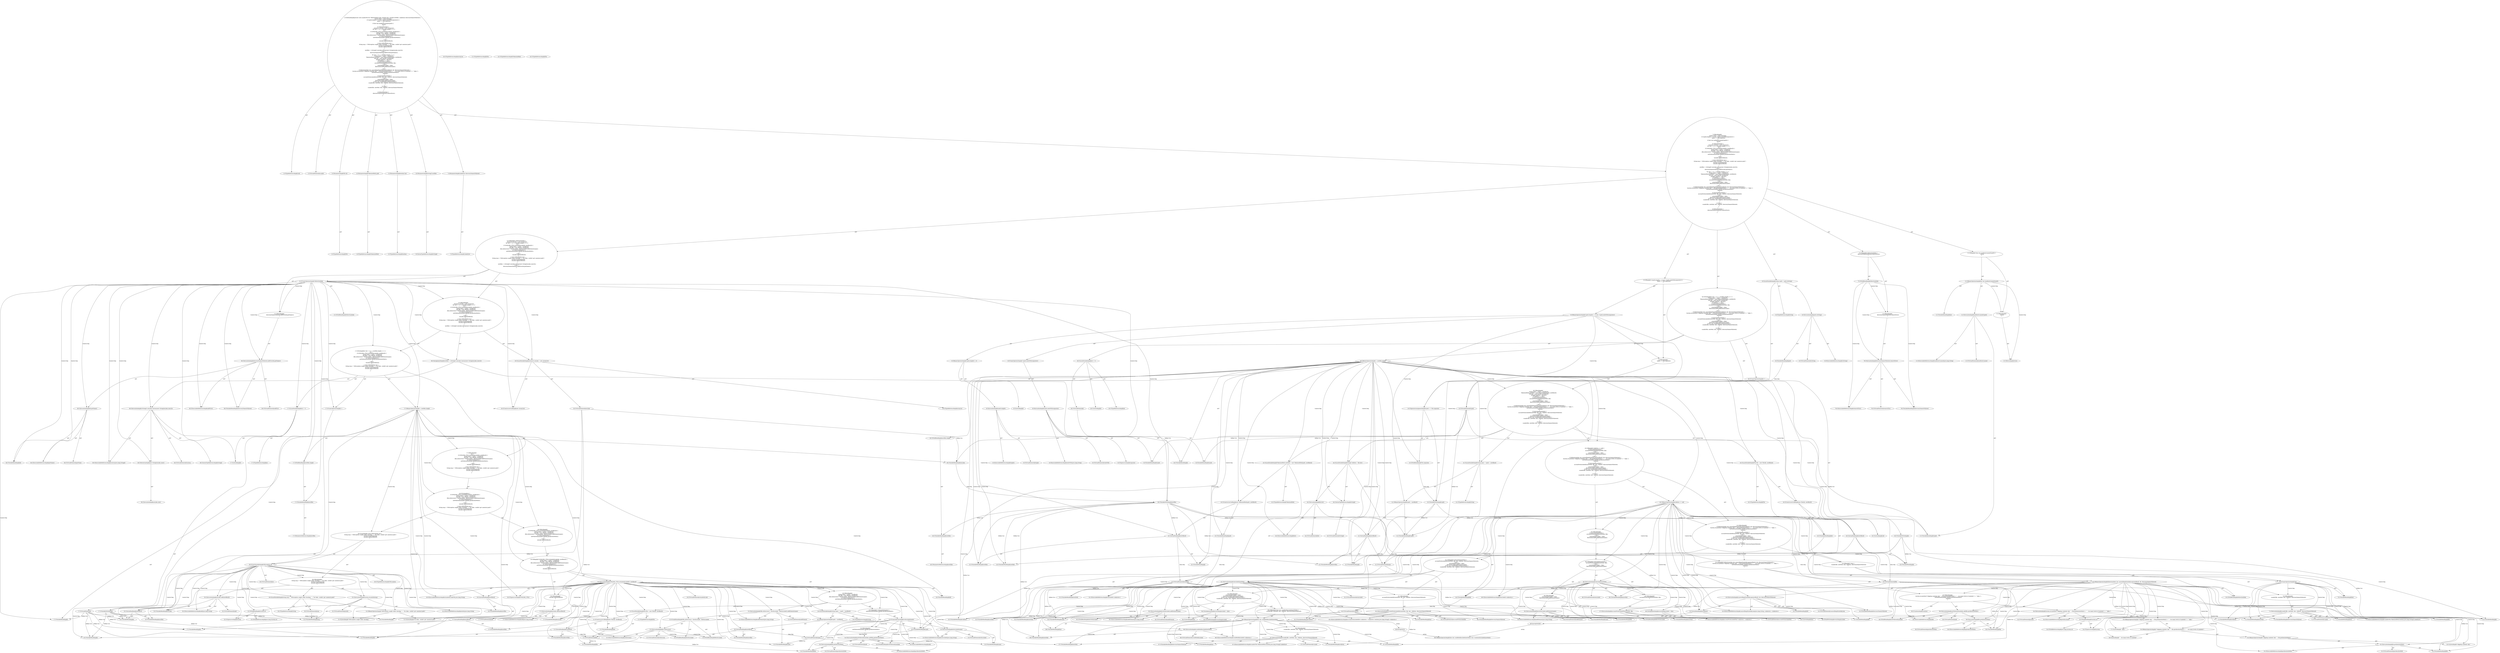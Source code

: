 digraph "scandir#?,File,TokenizedPath,boolean,String[],LinkedList" {
0 [label="2:CtTypeReferenceImpl@void" shape=ellipse]
1 [label="2:CtVirtualElement@scandir" shape=ellipse]
2 [label="3:CtParameterImpl@File dir" shape=ellipse]
3 [label="3:CtTypeReferenceImpl@File" shape=ellipse]
4 [label="4:CtParameterImpl@TokenizedPath path" shape=ellipse]
5 [label="4:CtTypeReferenceImpl@TokenizedPath" shape=ellipse]
6 [label="5:CtParameterImpl@boolean fast" shape=ellipse]
7 [label="5:CtTypeReferenceImpl@boolean" shape=ellipse]
8 [label="6:CtParameterImpl@String[] newfiles" shape=ellipse]
9 [label="6:CtArrayTypeReferenceImpl@String[]" shape=ellipse]
10 [label="7:CtParameterImpl@LinkedList directoryNamesFollowed" shape=ellipse]
11 [label="7:CtTypeReferenceImpl@LinkedList" shape=ellipse]
12 [label="8:CtTypeReferenceImpl@String" shape=ellipse]
13 [label="8:CtExecutableReferenceImpl@toString()" shape=ellipse]
14 [label="8:CtVirtualElement@toString" shape=ellipse]
15 [label="8:CtVariableReadImpl@path" shape=ellipse]
16 [label="8:CtInvocationImpl@path.toString()" shape=ellipse]
17 [label="8:CtVirtualElement@vpath" shape=ellipse]
18 [label="8:CtLocalVariableImpl@String vpath = path.toString()" shape=ellipse]
19 [label="9:CtExecutableReferenceImpl@length()" shape=ellipse]
20 [label="9:CtVirtualElement@length" shape=ellipse]
21 [label="9:CtVariableReadImpl@vpath" shape=ellipse]
22 [label="9:CtInvocationImpl@vpath.length()" shape=ellipse]
23 [label="9:CtLiteralImpl@0" shape=ellipse]
24 [label="9:CtBinaryOperatorImpl@(vpath.length() > 0)" shape=ellipse]
25 [label="9:CtExecutableReferenceImpl@endsWith(java.lang.String)" shape=ellipse]
26 [label="9:CtVirtualElement@endsWith" shape=ellipse]
27 [label="9:CtVariableReadImpl@vpath" shape=ellipse]
28 [label="9:CtTypeAccessImpl@separator" shape=ellipse]
29 [label="9:CtInvocationImpl@vpath.endsWith(separator)" shape=ellipse]
30 [label="9:CtUnaryOperatorImpl@(!vpath.endsWith(separator))" shape=ellipse]
31 [label="9:CtBinaryOperatorImpl@(vpath.length() > 0) && (!vpath.endsWith(separator))" shape=ellipse]
32 [label="10:CtVariableWriteImpl@vpath" shape=ellipse]
33 [label="10:CtFieldReadImpl@File.separator" shape=ellipse]
34 [label="10:CtOperatorAssignmentImpl@vpath += File.separator" shape=ellipse]
35 [label="9:CtBlockImpl@\{
    vpath += File.separator;
\}" shape=ellipse]
36 [label="9:CtIfImpl@if ((vpath.length() > 0) && (!vpath.endsWith(separator))) \{
    vpath += File.separator;
\}" shape=ellipse]
37 [label="12:CtVariableReadImpl@fast" shape=ellipse]
38 [label="12:CtExecutableReferenceImpl@hasBeenScanned(java.lang.String)" shape=ellipse]
39 [label="12:CtVirtualElement@hasBeenScanned" shape=ellipse]
40 [label="12:CtVariableReadImpl@vpath" shape=ellipse]
41 [label="12:CtInvocationImpl@hasBeenScanned(vpath)" shape=ellipse]
42 [label="12:CtBinaryOperatorImpl@fast && hasBeenScanned(vpath)" shape=ellipse]
43 [label="13:CtReturnImpl@return" shape=ellipse]
44 [label="12:CtBlockImpl@\{
    return;
\}" shape=ellipse]
45 [label="12:CtIfImpl@if (fast && hasBeenScanned(vpath)) \{
    return;
\}" shape=ellipse]
46 [label="15:CtFieldReadImpl@followSymlinks" shape=ellipse]
47 [label="15:CtUnaryOperatorImpl@!followSymlinks" shape=ellipse]
48 [label="16:CtTypeReferenceImpl@ArrayList" shape=ellipse]
49 [label="16:CtTypeReferenceImpl@ArrayList" shape=ellipse]
50 [label="16:CtConstructorCallImpl@new ArrayList()" shape=ellipse]
51 [label="16:CtVirtualElement@noLinks" shape=ellipse]
52 [label="16:CtLocalVariableImpl@ArrayList noLinks = new ArrayList()" shape=ellipse]
53 [label="17:CtTypeReferenceImpl@int" shape=ellipse]
54 [label="17:CtLiteralImpl@0" shape=ellipse]
55 [label="17:CtVirtualElement@i" shape=ellipse]
56 [label="17:CtLocalVariableImpl@int i = 0" shape=ellipse]
57 [label="17:CtVariableReadImpl@i" shape=ellipse]
58 [label="17:CtVariableReadImpl@newfiles" shape=ellipse]
59 [label="17:CtParameterReferenceImpl@newfiles" shape=ellipse]
60 [label="17:CtFieldReadImpl@newfiles.length" shape=ellipse]
61 [label="17:CtBinaryOperatorImpl@i < newfiles.length" shape=ellipse]
62 [label="17:CtVariableWriteImpl@i" shape=ellipse]
63 [label="17:CtUnaryOperatorImpl@i++" shape=ellipse]
64 [label="19:CtExecutableReferenceImpl@isSymbolicLink(File,java.lang.String)" shape=ellipse]
65 [label="19:CtVirtualElement@isSymbolicLink" shape=ellipse]
66 [label="19:CtTypeAccessImpl@SYMLINK_UTILS" shape=ellipse]
67 [label="19:CtVariableReadImpl@dir" shape=ellipse]
68 [label="19:CtVariableReadImpl@newfiles" shape=ellipse]
69 [label="19:CtVariableReadImpl@i" shape=ellipse]
70 [label="19:CtArrayReadImpl@newfiles[i]" shape=ellipse]
71 [label="19:CtInvocationImpl@SYMLINK_UTILS.isSymbolicLink(dir, newfiles[i])" shape=ellipse]
72 [label="20:CtTypeReferenceImpl@String" shape=ellipse]
73 [label="20:CtVariableReadImpl@vpath" shape=ellipse]
74 [label="20:CtVariableReadImpl@newfiles" shape=ellipse]
75 [label="20:CtVariableReadImpl@i" shape=ellipse]
76 [label="20:CtArrayReadImpl@newfiles[i]" shape=ellipse]
77 [label="20:CtBinaryOperatorImpl@vpath + newfiles[i]" shape=ellipse]
78 [label="20:CtVirtualElement@name" shape=ellipse]
79 [label="20:CtLocalVariableImpl@String name = vpath + newfiles[i]" shape=ellipse]
80 [label="21:CtTypeReferenceImpl@File" shape=ellipse]
81 [label="21:CtTypeReferenceImpl@File" shape=ellipse]
82 [label="21:CtVariableReadImpl@dir" shape=ellipse]
83 [label="21:CtVariableReadImpl@newfiles" shape=ellipse]
84 [label="21:CtVariableReadImpl@i" shape=ellipse]
85 [label="21:CtArrayReadImpl@newfiles[i]" shape=ellipse]
86 [label="21:CtConstructorCallImpl@new File(dir, newfiles[i])" shape=ellipse]
87 [label="21:CtVirtualElement@file" shape=ellipse]
88 [label="21:CtLocalVariableImpl@File file = new File(dir, newfiles[i])" shape=ellipse]
89 [label="22:CtExecutableReferenceImpl@addElement(java.lang.String)" shape=ellipse]
90 [label="22:CtVirtualElement@addElement" shape=ellipse]
91 [label="22:CtExecutableReferenceImpl@isDirectory()" shape=ellipse]
92 [label="22:CtVirtualElement@isDirectory" shape=ellipse]
93 [label="22:CtVariableReadImpl@file" shape=ellipse]
94 [label="22:CtInvocationImpl@file.isDirectory()" shape=ellipse]
95 [label="22:CtFieldReadImpl@dirsExcluded" shape=ellipse]
96 [label="22:CtFieldReadImpl@filesExcluded" shape=ellipse]
97 [label="22:CtConditionalImpl@(file.isDirectory() ? dirsExcluded : filesExcluded)" shape=ellipse]
98 [label="22:CtVariableReadImpl@name" shape=ellipse]
99 [label="22:CtInvocationImpl@(file.isDirectory() ? dirsExcluded : filesExcluded).addElement(name)" shape=ellipse]
100 [label="23:CtExecutableReferenceImpl@isExcluded(java.lang.String)" shape=ellipse]
101 [label="23:CtVirtualElement@isExcluded" shape=ellipse]
102 [label="23:CtVariableReadImpl@name" shape=ellipse]
103 [label="23:CtInvocationImpl@isExcluded(name)" shape=ellipse]
104 [label="23:CtUnaryOperatorImpl@!isExcluded(name)" shape=ellipse]
105 [label="24:CtExecutableReferenceImpl@add()" shape=ellipse]
106 [label="24:CtVirtualElement@add" shape=ellipse]
107 [label="24:CtFieldReadImpl@notFollowedSymlinks" shape=ellipse]
108 [label="24:CtExecutableReferenceImpl@getAbsolutePath()" shape=ellipse]
109 [label="24:CtVirtualElement@getAbsolutePath" shape=ellipse]
110 [label="24:CtVariableReadImpl@file" shape=ellipse]
111 [label="24:CtInvocationImpl@file.getAbsolutePath()" shape=ellipse]
112 [label="24:CtInvocationImpl@notFollowedSymlinks.add(file.getAbsolutePath())" shape=ellipse]
113 [label="23:CtBlockImpl@\{
    notFollowedSymlinks.add(file.getAbsolutePath());
\}" shape=ellipse]
114 [label="23:CtIfImpl@if (!isExcluded(name)) \{
    notFollowedSymlinks.add(file.getAbsolutePath());
\}" shape=ellipse]
115 [label="19:CtBlockImpl@\{
    String name = vpath + newfiles[i];
    File file = new File(dir, newfiles[i]);
    (file.isDirectory() ? dirsExcluded : filesExcluded).addElement(name);
    if (!isExcluded(name)) \{
        notFollowedSymlinks.add(file.getAbsolutePath());
    \}
\}" shape=ellipse]
116 [label="27:CtExecutableReferenceImpl@add(java.lang.String)" shape=ellipse]
117 [label="27:CtVirtualElement@add" shape=ellipse]
118 [label="27:CtVariableReadImpl@noLinks" shape=ellipse]
119 [label="27:CtVariableReadImpl@newfiles" shape=ellipse]
120 [label="27:CtVariableReadImpl@i" shape=ellipse]
121 [label="27:CtArrayReadImpl@newfiles[i]" shape=ellipse]
122 [label="27:CtInvocationImpl@noLinks.add(newfiles[i])" shape=ellipse]
123 [label="26:CtBlockImpl@\{
    noLinks.add(newfiles[i]);
\}" shape=ellipse]
124 [label="19:CtIfImpl@if (SYMLINK_UTILS.isSymbolicLink(dir, newfiles[i])) \{
    String name = vpath + newfiles[i];
    File file = new File(dir, newfiles[i]);
    (file.isDirectory() ? dirsExcluded : filesExcluded).addElement(name);
    if (!isExcluded(name)) \{
        notFollowedSymlinks.add(file.getAbsolutePath());
    \}
\} else \{
    noLinks.add(newfiles[i]);
\}" shape=ellipse]
125 [label="18:CtBlockImpl@\{
    if (SYMLINK_UTILS.isSymbolicLink(dir, newfiles[i])) \{
        String name = vpath + newfiles[i];
        File file = new File(dir, newfiles[i]);
        (file.isDirectory() ? dirsExcluded : filesExcluded).addElement(name);
        if (!isExcluded(name)) \{
            notFollowedSymlinks.add(file.getAbsolutePath());
        \}
    \} else \{
        noLinks.add(newfiles[i]);
    \}
\}" shape=ellipse]
126 [label="29:CtVirtualElement@ioe" shape=ellipse]
127 [label="29:CtTypeReferenceImpl@IOException" shape=ellipse]
128 [label="29:CtCatchVariableImpl@IOException ioe" shape=ellipse]
129 [label="30:CtTypeReferenceImpl@String" shape=ellipse]
130 [label="31:CtLiteralImpl@\"IOException caught while checking \"" shape=ellipse]
131 [label="31:CtLiteralImpl@\"for links, couldn't get canonical path!\"" shape=ellipse]
132 [label="31:CtBinaryOperatorImpl@\"IOException caught while checking \" + \"for links, couldn't get canonical path!\"" shape=ellipse]
133 [label="30:CtVirtualElement@msg" shape=ellipse]
134 [label="30:CtLocalVariableImpl@String msg = \"IOException caught while checking \" + \"for links, couldn't get canonical path!\"" shape=ellipse]
135 [label="32:CtExecutableReferenceImpl@println(java.lang.String)" shape=ellipse]
136 [label="32:CtVirtualElement@println" shape=ellipse]
137 [label="32:CtTypeAccessImpl@System" shape=ellipse]
138 [label="32:CtFieldReadImpl@System.err" shape=ellipse]
139 [label="32:CtFieldReferenceImpl@java.lang.System.err" shape=ellipse]
140 [label="32:CtVariableReadImpl@msg" shape=ellipse]
141 [label="32:CtInvocationImpl@System.err.println(msg)" shape=ellipse]
142 [label="33:CtExecutableReferenceImpl@add(java.lang.String)" shape=ellipse]
143 [label="33:CtVirtualElement@add" shape=ellipse]
144 [label="33:CtVariableReadImpl@noLinks" shape=ellipse]
145 [label="33:CtVariableReadImpl@newfiles" shape=ellipse]
146 [label="33:CtVariableReadImpl@i" shape=ellipse]
147 [label="33:CtArrayReadImpl@newfiles[i]" shape=ellipse]
148 [label="33:CtInvocationImpl@noLinks.add(newfiles[i])" shape=ellipse]
149 [label="29:CtBlockImpl@\{
    String msg = \"IOException caught while checking \" + \"for links, couldn't get canonical path!\";
    System.err.println(msg);
    noLinks.add(newfiles[i]);
\}" shape=ellipse]
150 [label="29:CtCatchImpl@ catch (IOException ioe) \{
    String msg = \"IOException caught while checking \" + \"for links, couldn't get canonical path!\";
    System.err.println(msg);
    noLinks.add(newfiles[i]);
\}" shape=ellipse]
151 [label="18:CtTryImpl@try \{
    if (SYMLINK_UTILS.isSymbolicLink(dir, newfiles[i])) \{
        String name = vpath + newfiles[i];
        File file = new File(dir, newfiles[i]);
        (file.isDirectory() ? dirsExcluded : filesExcluded).addElement(name);
        if (!isExcluded(name)) \{
            notFollowedSymlinks.add(file.getAbsolutePath());
        \}
    \} else \{
        noLinks.add(newfiles[i]);
    \}
\} catch (IOException ioe) \{
    String msg = \"IOException caught while checking \" + \"for links, couldn't get canonical path!\";
    System.err.println(msg);
    noLinks.add(newfiles[i]);
\}" shape=ellipse]
152 [label="17:CtBlockImpl@\{
    try \{
        if (SYMLINK_UTILS.isSymbolicLink(dir, newfiles[i])) \{
            String name = vpath + newfiles[i];
            File file = new File(dir, newfiles[i]);
            (file.isDirectory() ? dirsExcluded : filesExcluded).addElement(name);
            if (!isExcluded(name)) \{
                notFollowedSymlinks.add(file.getAbsolutePath());
            \}
        \} else \{
            noLinks.add(newfiles[i]);
        \}
    \} catch (IOException ioe) \{
        String msg = \"IOException caught while checking \" + \"for links, couldn't get canonical path!\";
        System.err.println(msg);
        noLinks.add(newfiles[i]);
    \}
\}" shape=ellipse]
153 [label="17:CtForImpl@for (int i = 0; i < newfiles.length; i++) \{
    try \{
        if (SYMLINK_UTILS.isSymbolicLink(dir, newfiles[i])) \{
            String name = vpath + newfiles[i];
            File file = new File(dir, newfiles[i]);
            (file.isDirectory() ? dirsExcluded : filesExcluded).addElement(name);
            if (!isExcluded(name)) \{
                notFollowedSymlinks.add(file.getAbsolutePath());
            \}
        \} else \{
            noLinks.add(newfiles[i]);
        \}
    \} catch (IOException ioe) \{
        String msg = \"IOException caught while checking \" + \"for links, couldn't get canonical path!\";
        System.err.println(msg);
        noLinks.add(newfiles[i]);
    \}
\}" shape=ellipse]
154 [label="36:CtVariableWriteImpl@newfiles" shape=ellipse]
155 [label="36:CtExecutableReferenceImpl@toArray(java.lang.String[])" shape=ellipse]
156 [label="36:CtVirtualElement@toArray" shape=ellipse]
157 [label="36:CtVariableReadImpl@noLinks" shape=ellipse]
158 [label="36:CtNewArrayImpl@new String[noLinks.size()]" shape=ellipse]
159 [label="36:CtInvocationImpl@noLinks.size()" shape=ellipse]
160 [label="36:CtInvocationImpl@((String[]) (noLinks.toArray(new String[noLinks.size()])))" shape=ellipse]
161 [label="36:CtArrayTypeReferenceImpl@String[]" shape=ellipse]
162 [label="36:CtAssignmentImpl@newfiles = ((String[]) (noLinks.toArray(new String[noLinks.size()])))" shape=ellipse]
163 [label="15:CtBlockImpl@\{
    ArrayList noLinks = new ArrayList();
    for (int i = 0; i < newfiles.length; i++) \{
        try \{
            if (SYMLINK_UTILS.isSymbolicLink(dir, newfiles[i])) \{
                String name = vpath + newfiles[i];
                File file = new File(dir, newfiles[i]);
                (file.isDirectory() ? dirsExcluded : filesExcluded).addElement(name);
                if (!isExcluded(name)) \{
                    notFollowedSymlinks.add(file.getAbsolutePath());
                \}
            \} else \{
                noLinks.add(newfiles[i]);
            \}
        \} catch (IOException ioe) \{
            String msg = \"IOException caught while checking \" + \"for links, couldn't get canonical path!\";
            System.err.println(msg);
            noLinks.add(newfiles[i]);
        \}
    \}
    newfiles = ((String[]) (noLinks.toArray(new String[noLinks.size()])));
\}" shape=ellipse]
164 [label="38:CtExecutableReferenceImpl@addFirst()" shape=ellipse]
165 [label="38:CtVirtualElement@addFirst" shape=ellipse]
166 [label="38:CtVariableReadImpl@directoryNamesFollowed" shape=ellipse]
167 [label="38:CtExecutableReferenceImpl@getName()" shape=ellipse]
168 [label="38:CtVirtualElement@getName" shape=ellipse]
169 [label="38:CtVariableReadImpl@dir" shape=ellipse]
170 [label="38:CtInvocationImpl@dir.getName()" shape=ellipse]
171 [label="38:CtInvocationImpl@directoryNamesFollowed.addFirst(dir.getName())" shape=ellipse]
172 [label="37:CtBlockImpl@\{
    directoryNamesFollowed.addFirst(dir.getName());
\}" shape=ellipse]
173 [label="15:CtIfImpl@if (!followSymlinks) \{
    ArrayList noLinks = new ArrayList();
    for (int i = 0; i < newfiles.length; i++) \{
        try \{
            if (SYMLINK_UTILS.isSymbolicLink(dir, newfiles[i])) \{
                String name = vpath + newfiles[i];
                File file = new File(dir, newfiles[i]);
                (file.isDirectory() ? dirsExcluded : filesExcluded).addElement(name);
                if (!isExcluded(name)) \{
                    notFollowedSymlinks.add(file.getAbsolutePath());
                \}
            \} else \{
                noLinks.add(newfiles[i]);
            \}
        \} catch (IOException ioe) \{
            String msg = \"IOException caught while checking \" + \"for links, couldn't get canonical path!\";
            System.err.println(msg);
            noLinks.add(newfiles[i]);
        \}
    \}
    newfiles = ((String[]) (noLinks.toArray(new String[noLinks.size()])));
\} else \{
    directoryNamesFollowed.addFirst(dir.getName());
\}" shape=ellipse]
174 [label="40:CtTypeReferenceImpl@int" shape=ellipse]
175 [label="40:CtLiteralImpl@0" shape=ellipse]
176 [label="40:CtVirtualElement@i" shape=ellipse]
177 [label="40:CtLocalVariableImpl@int i = 0" shape=ellipse]
178 [label="40:CtVariableReadImpl@i" shape=ellipse]
179 [label="40:CtVariableReadImpl@newfiles" shape=ellipse]
180 [label="40:CtParameterReferenceImpl@newfiles" shape=ellipse]
181 [label="40:CtFieldReadImpl@newfiles.length" shape=ellipse]
182 [label="40:CtBinaryOperatorImpl@i < newfiles.length" shape=ellipse]
183 [label="40:CtVariableWriteImpl@i" shape=ellipse]
184 [label="40:CtUnaryOperatorImpl@i++" shape=ellipse]
185 [label="41:CtTypeReferenceImpl@String" shape=ellipse]
186 [label="41:CtVariableReadImpl@vpath" shape=ellipse]
187 [label="41:CtVariableReadImpl@newfiles" shape=ellipse]
188 [label="41:CtVariableReadImpl@i" shape=ellipse]
189 [label="41:CtArrayReadImpl@newfiles[i]" shape=ellipse]
190 [label="41:CtBinaryOperatorImpl@vpath + newfiles[i]" shape=ellipse]
191 [label="41:CtVirtualElement@name" shape=ellipse]
192 [label="41:CtLocalVariableImpl@String name = vpath + newfiles[i]" shape=ellipse]
193 [label="42:CtTypeReferenceImpl@TokenizedPath" shape=ellipse]
194 [label="42:CtTypeReferenceImpl@TokenizedPath" shape=ellipse]
195 [label="42:CtVariableReadImpl@path" shape=ellipse]
196 [label="42:CtVariableReadImpl@newfiles" shape=ellipse]
197 [label="42:CtVariableReadImpl@i" shape=ellipse]
198 [label="42:CtArrayReadImpl@newfiles[i]" shape=ellipse]
199 [label="42:CtConstructorCallImpl@new TokenizedPath(path, newfiles[i])" shape=ellipse]
200 [label="42:CtVirtualElement@newPath" shape=ellipse]
201 [label="42:CtLocalVariableImpl@TokenizedPath newPath = new TokenizedPath(path, newfiles[i])" shape=ellipse]
202 [label="43:CtTypeReferenceImpl@File" shape=ellipse]
203 [label="43:CtTypeReferenceImpl@File" shape=ellipse]
204 [label="43:CtVariableReadImpl@dir" shape=ellipse]
205 [label="43:CtVariableReadImpl@newfiles" shape=ellipse]
206 [label="43:CtVariableReadImpl@i" shape=ellipse]
207 [label="43:CtArrayReadImpl@newfiles[i]" shape=ellipse]
208 [label="43:CtConstructorCallImpl@new File(dir, newfiles[i])" shape=ellipse]
209 [label="43:CtVirtualElement@file" shape=ellipse]
210 [label="43:CtLocalVariableImpl@File file = new File(dir, newfiles[i])" shape=ellipse]
211 [label="44:CtVirtualElement@String[]" shape=ellipse]
212 [label="44:CtArrayTypeReferenceImpl@String[]" shape=ellipse]
213 [label="44:CtExecutableReferenceImpl@list()" shape=ellipse]
214 [label="44:CtVirtualElement@list" shape=ellipse]
215 [label="44:CtVariableReadImpl@file" shape=ellipse]
216 [label="44:CtInvocationImpl@file.list()" shape=ellipse]
217 [label="44:CtVirtualElement@children" shape=ellipse]
218 [label="44:CtLocalVariableImpl@String[] children = file.list()" shape=ellipse]
219 [label="45:CtVariableReadImpl@children" shape=ellipse]
220 [label="45:CtLiteralImpl@null" shape=ellipse]
221 [label="45:CtBinaryOperatorImpl@children == null" shape=ellipse]
222 [label="46:CtExecutableReferenceImpl@isIncluded(<unknown>)" shape=ellipse]
223 [label="46:CtVirtualElement@isIncluded" shape=ellipse]
224 [label="46:CtVariableReadImpl@newPath" shape=ellipse]
225 [label="46:CtInvocationImpl@isIncluded(newPath)" shape=ellipse]
226 [label="47:CtExecutableReferenceImpl@accountForIncludedFile(<unknown>,<unknown>)" shape=ellipse]
227 [label="47:CtVirtualElement@accountForIncludedFile" shape=ellipse]
228 [label="47:CtVariableReadImpl@newPath" shape=ellipse]
229 [label="47:CtVariableReadImpl@file" shape=ellipse]
230 [label="47:CtInvocationImpl@accountForIncludedFile(newPath, file)" shape=ellipse]
231 [label="46:CtBlockImpl@\{
    accountForIncludedFile(newPath, file);
\}" shape=ellipse]
232 [label="49:CtFieldWriteImpl@everythingIncluded" shape=ellipse]
233 [label="49:CtLiteralImpl@false" shape=ellipse]
234 [label="49:CtAssignmentImpl@everythingIncluded = false" shape=ellipse]
235 [label="50:CtExecutableReferenceImpl@addElement(java.lang.String)" shape=ellipse]
236 [label="50:CtVirtualElement@addElement" shape=ellipse]
237 [label="50:CtFieldReadImpl@filesNotIncluded" shape=ellipse]
238 [label="50:CtVariableReadImpl@name" shape=ellipse]
239 [label="50:CtInvocationImpl@filesNotIncluded.addElement(name)" shape=ellipse]
240 [label="48:CtBlockImpl@\{
    everythingIncluded = false;
    filesNotIncluded.addElement(name);
\}" shape=ellipse]
241 [label="46:CtIfImpl@if (isIncluded(newPath)) \{
    accountForIncludedFile(newPath, file);
\} else \{
    everythingIncluded = false;
    filesNotIncluded.addElement(name);
\}" shape=ellipse]
242 [label="45:CtBlockImpl@\{
    if (isIncluded(newPath)) \{
        accountForIncludedFile(newPath, file);
    \} else \{
        everythingIncluded = false;
        filesNotIncluded.addElement(name);
    \}
\}" shape=ellipse]
243 [label="53:CtFieldReadImpl@followSymlinks" shape=ellipse]
244 [label="53:CtExecutableReferenceImpl@causesIllegalSymlinkLoop(java.lang.String,<unknown>,<unknown>)" shape=ellipse]
245 [label="53:CtVirtualElement@causesIllegalSymlinkLoop" shape=ellipse]
246 [label="53:CtVariableReadImpl@newfiles" shape=ellipse]
247 [label="53:CtVariableReadImpl@i" shape=ellipse]
248 [label="53:CtArrayReadImpl@newfiles[i]" shape=ellipse]
249 [label="53:CtVariableReadImpl@dir" shape=ellipse]
250 [label="53:CtVariableReadImpl@directoryNamesFollowed" shape=ellipse]
251 [label="53:CtInvocationImpl@causesIllegalSymlinkLoop(newfiles[i], dir, directoryNamesFollowed)" shape=ellipse]
252 [label="53:CtBinaryOperatorImpl@followSymlinks && causesIllegalSymlinkLoop(newfiles[i], dir, directoryNamesFollowed)" shape=ellipse]
253 [label="54:CtExecutableReferenceImpl@println(char[])" shape=ellipse]
254 [label="54:CtVirtualElement@println" shape=ellipse]
255 [label="54:CtTypeAccessImpl@System" shape=ellipse]
256 [label="54:CtFieldReadImpl@System.err" shape=ellipse]
257 [label="54:CtFieldReferenceImpl@java.lang.System.err" shape=ellipse]
258 [label="55:CtLiteralImpl@\"skipping symbolic link \"" shape=ellipse]
259 [label="55:CtExecutableReferenceImpl@getAbsolutePath()" shape=ellipse]
260 [label="55:CtVirtualElement@getAbsolutePath" shape=ellipse]
261 [label="55:CtVariableReadImpl@file" shape=ellipse]
262 [label="55:CtInvocationImpl@file.getAbsolutePath()" shape=ellipse]
263 [label="55:CtBinaryOperatorImpl@(\"skipping symbolic link \" + file.getAbsolutePath())" shape=ellipse]
264 [label="56:CtLiteralImpl@\" -- too many levels of symbolic\"" shape=ellipse]
265 [label="55:CtBinaryOperatorImpl@((\"skipping symbolic link \" + file.getAbsolutePath()) + \" -- too many levels of symbolic\")" shape=ellipse]
266 [label="57:CtLiteralImpl@\" links.\"" shape=ellipse]
267 [label="55:CtBinaryOperatorImpl@((\"skipping symbolic link \" + file.getAbsolutePath()) + \" -- too many levels of symbolic\") + \" links.\"" shape=ellipse]
268 [label="54:CtInvocationImpl@System.err.println(((\"skipping symbolic link \" + file.getAbsolutePath()) + \" -- too many levels of symbolic\") + \" links.\")" shape=ellipse]
269 [label="58:CtExecutableReferenceImpl@add()" shape=ellipse]
270 [label="58:CtVirtualElement@add" shape=ellipse]
271 [label="58:CtFieldReadImpl@notFollowedSymlinks" shape=ellipse]
272 [label="58:CtExecutableReferenceImpl@getAbsolutePath()" shape=ellipse]
273 [label="58:CtVirtualElement@getAbsolutePath" shape=ellipse]
274 [label="58:CtVariableReadImpl@file" shape=ellipse]
275 [label="58:CtInvocationImpl@file.getAbsolutePath()" shape=ellipse]
276 [label="58:CtInvocationImpl@notFollowedSymlinks.add(file.getAbsolutePath())" shape=ellipse]
277 [label="59:CtContinueImpl@continue" shape=ellipse]
278 [label="53:CtBlockImpl@\{
    System.err.println(((\"skipping symbolic link \" + file.getAbsolutePath()) + \" -- too many levels of symbolic\") + \" links.\");
    notFollowedSymlinks.add(file.getAbsolutePath());
    continue;
\}" shape=ellipse]
279 [label="53:CtIfImpl@if (followSymlinks && causesIllegalSymlinkLoop(newfiles[i], dir, directoryNamesFollowed)) \{
    System.err.println(((\"skipping symbolic link \" + file.getAbsolutePath()) + \" -- too many levels of symbolic\") + \" links.\");
    notFollowedSymlinks.add(file.getAbsolutePath());
    continue;
\}" shape=ellipse]
280 [label="61:CtExecutableReferenceImpl@isIncluded(<unknown>)" shape=ellipse]
281 [label="61:CtVirtualElement@isIncluded" shape=ellipse]
282 [label="61:CtVariableReadImpl@newPath" shape=ellipse]
283 [label="61:CtInvocationImpl@isIncluded(newPath)" shape=ellipse]
284 [label="62:CtExecutableReferenceImpl@accountForIncludedDir(<unknown>,<unknown>,boolean,java.lang.String[],<unknown>)" shape=ellipse]
285 [label="62:CtVirtualElement@accountForIncludedDir" shape=ellipse]
286 [label="62:CtVariableReadImpl@newPath" shape=ellipse]
287 [label="62:CtVariableReadImpl@file" shape=ellipse]
288 [label="62:CtVariableReadImpl@fast" shape=ellipse]
289 [label="62:CtVariableReadImpl@children" shape=ellipse]
290 [label="62:CtVariableReadImpl@directoryNamesFollowed" shape=ellipse]
291 [label="62:CtInvocationImpl@accountForIncludedDir(newPath, file, fast, children, directoryNamesFollowed)" shape=ellipse]
292 [label="61:CtBlockImpl@\{
    accountForIncludedDir(newPath, file, fast, children, directoryNamesFollowed);
\}" shape=ellipse]
293 [label="64:CtFieldWriteImpl@everythingIncluded" shape=ellipse]
294 [label="64:CtLiteralImpl@false" shape=ellipse]
295 [label="64:CtAssignmentImpl@everythingIncluded = false" shape=ellipse]
296 [label="65:CtExecutableReferenceImpl@addElement(java.lang.String)" shape=ellipse]
297 [label="65:CtVirtualElement@addElement" shape=ellipse]
298 [label="65:CtFieldReadImpl@dirsNotIncluded" shape=ellipse]
299 [label="65:CtVariableReadImpl@name" shape=ellipse]
300 [label="65:CtInvocationImpl@dirsNotIncluded.addElement(name)" shape=ellipse]
301 [label="66:CtVariableReadImpl@fast" shape=ellipse]
302 [label="66:CtExecutableReferenceImpl@couldHoldIncluded(<unknown>)" shape=ellipse]
303 [label="66:CtVirtualElement@couldHoldIncluded" shape=ellipse]
304 [label="66:CtVariableReadImpl@newPath" shape=ellipse]
305 [label="66:CtInvocationImpl@couldHoldIncluded(newPath)" shape=ellipse]
306 [label="66:CtBinaryOperatorImpl@fast && couldHoldIncluded(newPath)" shape=ellipse]
307 [label="67:CtExecutableReferenceImpl@scandir(File,TokenizedPath,boolean,java.lang.String[],LinkedList)" shape=ellipse]
308 [label="67:CtVirtualElement@scandir" shape=ellipse]
309 [label="67:CtVariableReadImpl@file" shape=ellipse]
310 [label="67:CtVariableReadImpl@newPath" shape=ellipse]
311 [label="67:CtVariableReadImpl@fast" shape=ellipse]
312 [label="67:CtVariableReadImpl@children" shape=ellipse]
313 [label="67:CtVariableReadImpl@directoryNamesFollowed" shape=ellipse]
314 [label="67:CtInvocationImpl@scandir(file, newPath, fast, children, directoryNamesFollowed)" shape=ellipse]
315 [label="66:CtBlockImpl@\{
    scandir(file, newPath, fast, children, directoryNamesFollowed);
\}" shape=ellipse]
316 [label="66:CtIfImpl@if (fast && couldHoldIncluded(newPath)) \{
    scandir(file, newPath, fast, children, directoryNamesFollowed);
\}" shape=ellipse]
317 [label="63:CtBlockImpl@\{
    everythingIncluded = false;
    dirsNotIncluded.addElement(name);
    if (fast && couldHoldIncluded(newPath)) \{
        scandir(file, newPath, fast, children, directoryNamesFollowed);
    \}
\}" shape=ellipse]
318 [label="61:CtIfImpl@if (isIncluded(newPath)) \{
    accountForIncludedDir(newPath, file, fast, children, directoryNamesFollowed);
\} else \{
    everythingIncluded = false;
    dirsNotIncluded.addElement(name);
    if (fast && couldHoldIncluded(newPath)) \{
        scandir(file, newPath, fast, children, directoryNamesFollowed);
    \}
\}" shape=ellipse]
319 [label="70:CtVariableReadImpl@fast" shape=ellipse]
320 [label="70:CtUnaryOperatorImpl@!fast" shape=ellipse]
321 [label="71:CtExecutableReferenceImpl@scandir(File,TokenizedPath,boolean,java.lang.String[],LinkedList)" shape=ellipse]
322 [label="71:CtVirtualElement@scandir" shape=ellipse]
323 [label="71:CtVariableReadImpl@file" shape=ellipse]
324 [label="71:CtVariableReadImpl@newPath" shape=ellipse]
325 [label="71:CtVariableReadImpl@fast" shape=ellipse]
326 [label="71:CtVariableReadImpl@children" shape=ellipse]
327 [label="71:CtVariableReadImpl@directoryNamesFollowed" shape=ellipse]
328 [label="71:CtInvocationImpl@scandir(file, newPath, fast, children, directoryNamesFollowed)" shape=ellipse]
329 [label="70:CtBlockImpl@\{
    scandir(file, newPath, fast, children, directoryNamesFollowed);
\}" shape=ellipse]
330 [label="70:CtIfImpl@if (!fast) \{
    scandir(file, newPath, fast, children, directoryNamesFollowed);
\}" shape=ellipse]
331 [label="52:CtBlockImpl@\{
    if (followSymlinks && causesIllegalSymlinkLoop(newfiles[i], dir, directoryNamesFollowed)) \{
        System.err.println(((\"skipping symbolic link \" + file.getAbsolutePath()) + \" -- too many levels of symbolic\") + \" links.\");
        notFollowedSymlinks.add(file.getAbsolutePath());
        continue;
    \}
    if (isIncluded(newPath)) \{
        accountForIncludedDir(newPath, file, fast, children, directoryNamesFollowed);
    \} else \{
        everythingIncluded = false;
        dirsNotIncluded.addElement(name);
        if (fast && couldHoldIncluded(newPath)) \{
            scandir(file, newPath, fast, children, directoryNamesFollowed);
        \}
    \}
    if (!fast) \{
        scandir(file, newPath, fast, children, directoryNamesFollowed);
    \}
\}" shape=ellipse]
332 [label="45:CtIfImpl@if (children == null) \{
    if (isIncluded(newPath)) \{
        accountForIncludedFile(newPath, file);
    \} else \{
        everythingIncluded = false;
        filesNotIncluded.addElement(name);
    \}
\} else \{
    if (followSymlinks && causesIllegalSymlinkLoop(newfiles[i], dir, directoryNamesFollowed)) \{
        System.err.println(((\"skipping symbolic link \" + file.getAbsolutePath()) + \" -- too many levels of symbolic\") + \" links.\");
        notFollowedSymlinks.add(file.getAbsolutePath());
        continue;
    \}
    if (isIncluded(newPath)) \{
        accountForIncludedDir(newPath, file, fast, children, directoryNamesFollowed);
    \} else \{
        everythingIncluded = false;
        dirsNotIncluded.addElement(name);
        if (fast && couldHoldIncluded(newPath)) \{
            scandir(file, newPath, fast, children, directoryNamesFollowed);
        \}
    \}
    if (!fast) \{
        scandir(file, newPath, fast, children, directoryNamesFollowed);
    \}
\}" shape=ellipse]
333 [label="40:CtBlockImpl@\{
    String name = vpath + newfiles[i];
    TokenizedPath newPath = new TokenizedPath(path, newfiles[i]);
    File file = new File(dir, newfiles[i]);
    String[] children = file.list();
    if (children == null) \{
        if (isIncluded(newPath)) \{
            accountForIncludedFile(newPath, file);
        \} else \{
            everythingIncluded = false;
            filesNotIncluded.addElement(name);
        \}
    \} else \{
        if (followSymlinks && causesIllegalSymlinkLoop(newfiles[i], dir, directoryNamesFollowed)) \{
            System.err.println(((\"skipping symbolic link \" + file.getAbsolutePath()) + \" -- too many levels of symbolic\") + \" links.\");
            notFollowedSymlinks.add(file.getAbsolutePath());
            continue;
        \}
        if (isIncluded(newPath)) \{
            accountForIncludedDir(newPath, file, fast, children, directoryNamesFollowed);
        \} else \{
            everythingIncluded = false;
            dirsNotIncluded.addElement(name);
            if (fast && couldHoldIncluded(newPath)) \{
                scandir(file, newPath, fast, children, directoryNamesFollowed);
            \}
        \}
        if (!fast) \{
            scandir(file, newPath, fast, children, directoryNamesFollowed);
        \}
    \}
\}" shape=ellipse]
334 [label="40:CtForImpl@for (int i = 0; i < newfiles.length; i++) \{
    String name = vpath + newfiles[i];
    TokenizedPath newPath = new TokenizedPath(path, newfiles[i]);
    File file = new File(dir, newfiles[i]);
    String[] children = file.list();
    if (children == null) \{
        if (isIncluded(newPath)) \{
            accountForIncludedFile(newPath, file);
        \} else \{
            everythingIncluded = false;
            filesNotIncluded.addElement(name);
        \}
    \} else \{
        if (followSymlinks && causesIllegalSymlinkLoop(newfiles[i], dir, directoryNamesFollowed)) \{
            System.err.println(((\"skipping symbolic link \" + file.getAbsolutePath()) + \" -- too many levels of symbolic\") + \" links.\");
            notFollowedSymlinks.add(file.getAbsolutePath());
            continue;
        \}
        if (isIncluded(newPath)) \{
            accountForIncludedDir(newPath, file, fast, children, directoryNamesFollowed);
        \} else \{
            everythingIncluded = false;
            dirsNotIncluded.addElement(name);
            if (fast && couldHoldIncluded(newPath)) \{
                scandir(file, newPath, fast, children, directoryNamesFollowed);
            \}
        \}
        if (!fast) \{
            scandir(file, newPath, fast, children, directoryNamesFollowed);
        \}
    \}
\}" shape=ellipse]
335 [label="75:CtFieldReadImpl@followSymlinks" shape=ellipse]
336 [label="76:CtExecutableReferenceImpl@removeFirst()" shape=ellipse]
337 [label="76:CtVirtualElement@removeFirst" shape=ellipse]
338 [label="76:CtVariableReadImpl@directoryNamesFollowed" shape=ellipse]
339 [label="76:CtInvocationImpl@directoryNamesFollowed.removeFirst()" shape=ellipse]
340 [label="75:CtBlockImpl@\{
    directoryNamesFollowed.removeFirst();
\}" shape=ellipse]
341 [label="75:CtIfImpl@if (followSymlinks) \{
    directoryNamesFollowed.removeFirst();
\}" shape=ellipse]
342 [label="7:CtBlockImpl@\{
    String vpath = path.toString();
    if ((vpath.length() > 0) && (!vpath.endsWith(separator))) \{
        vpath += File.separator;
    \}
    if (fast && hasBeenScanned(vpath)) \{
        return;
    \}
    if (!followSymlinks) \{
        ArrayList noLinks = new ArrayList();
        for (int i = 0; i < newfiles.length; i++) \{
            try \{
                if (SYMLINK_UTILS.isSymbolicLink(dir, newfiles[i])) \{
                    String name = vpath + newfiles[i];
                    File file = new File(dir, newfiles[i]);
                    (file.isDirectory() ? dirsExcluded : filesExcluded).addElement(name);
                    if (!isExcluded(name)) \{
                        notFollowedSymlinks.add(file.getAbsolutePath());
                    \}
                \} else \{
                    noLinks.add(newfiles[i]);
                \}
            \} catch (IOException ioe) \{
                String msg = \"IOException caught while checking \" + \"for links, couldn't get canonical path!\";
                System.err.println(msg);
                noLinks.add(newfiles[i]);
            \}
        \}
        newfiles = ((String[]) (noLinks.toArray(new String[noLinks.size()])));
    \} else \{
        directoryNamesFollowed.addFirst(dir.getName());
    \}
    for (int i = 0; i < newfiles.length; i++) \{
        String name = vpath + newfiles[i];
        TokenizedPath newPath = new TokenizedPath(path, newfiles[i]);
        File file = new File(dir, newfiles[i]);
        String[] children = file.list();
        if (children == null) \{
            if (isIncluded(newPath)) \{
                accountForIncludedFile(newPath, file);
            \} else \{
                everythingIncluded = false;
                filesNotIncluded.addElement(name);
            \}
        \} else \{
            if (followSymlinks && causesIllegalSymlinkLoop(newfiles[i], dir, directoryNamesFollowed)) \{
                System.err.println(((\"skipping symbolic link \" + file.getAbsolutePath()) + \" -- too many levels of symbolic\") + \" links.\");
                notFollowedSymlinks.add(file.getAbsolutePath());
                continue;
            \}
            if (isIncluded(newPath)) \{
                accountForIncludedDir(newPath, file, fast, children, directoryNamesFollowed);
            \} else \{
                everythingIncluded = false;
                dirsNotIncluded.addElement(name);
                if (fast && couldHoldIncluded(newPath)) \{
                    scandir(file, newPath, fast, children, directoryNamesFollowed);
                \}
            \}
            if (!fast) \{
                scandir(file, newPath, fast, children, directoryNamesFollowed);
            \}
        \}
    \}
    if (followSymlinks) \{
        directoryNamesFollowed.removeFirst();
    \}
\}" shape=ellipse]
343 [label="2:CtMethodImpl@private void scandir(File dir, TokenizedPath path, boolean fast, String[] newfiles, LinkedList directoryNamesFollowed) \{
    String vpath = path.toString();
    if ((vpath.length() > 0) && (!vpath.endsWith(separator))) \{
        vpath += File.separator;
    \}
    if (fast && hasBeenScanned(vpath)) \{
        return;
    \}
    if (!followSymlinks) \{
        ArrayList noLinks = new ArrayList();
        for (int i = 0; i < newfiles.length; i++) \{
            try \{
                if (SYMLINK_UTILS.isSymbolicLink(dir, newfiles[i])) \{
                    String name = vpath + newfiles[i];
                    File file = new File(dir, newfiles[i]);
                    (file.isDirectory() ? dirsExcluded : filesExcluded).addElement(name);
                    if (!isExcluded(name)) \{
                        notFollowedSymlinks.add(file.getAbsolutePath());
                    \}
                \} else \{
                    noLinks.add(newfiles[i]);
                \}
            \} catch (IOException ioe) \{
                String msg = \"IOException caught while checking \" + \"for links, couldn't get canonical path!\";
                System.err.println(msg);
                noLinks.add(newfiles[i]);
            \}
        \}
        newfiles = ((String[]) (noLinks.toArray(new String[noLinks.size()])));
    \} else \{
        directoryNamesFollowed.addFirst(dir.getName());
    \}
    for (int i = 0; i < newfiles.length; i++) \{
        String name = vpath + newfiles[i];
        TokenizedPath newPath = new TokenizedPath(path, newfiles[i]);
        File file = new File(dir, newfiles[i]);
        String[] children = file.list();
        if (children == null) \{
            if (isIncluded(newPath)) \{
                accountForIncludedFile(newPath, file);
            \} else \{
                everythingIncluded = false;
                filesNotIncluded.addElement(name);
            \}
        \} else \{
            if (followSymlinks && causesIllegalSymlinkLoop(newfiles[i], dir, directoryNamesFollowed)) \{
                System.err.println(((\"skipping symbolic link \" + file.getAbsolutePath()) + \" -- too many levels of symbolic\") + \" links.\");
                notFollowedSymlinks.add(file.getAbsolutePath());
                continue;
            \}
            if (isIncluded(newPath)) \{
                accountForIncludedDir(newPath, file, fast, children, directoryNamesFollowed);
            \} else \{
                everythingIncluded = false;
                dirsNotIncluded.addElement(name);
                if (fast && couldHoldIncluded(newPath)) \{
                    scandir(file, newPath, fast, children, directoryNamesFollowed);
                \}
            \}
            if (!fast) \{
                scandir(file, newPath, fast, children, directoryNamesFollowed);
            \}
        \}
    \}
    if (followSymlinks) \{
        directoryNamesFollowed.removeFirst();
    \}
\}" shape=ellipse]
344 [label="66:Insert@INSERT" shape=ellipse]
345 [label="66:CtBinaryOperatorImpl@(fast && couldHoldIncluded(newPath)) && (!contentsExcluded(newPath))" shape=ellipse]
346 [label="66:Move@MOVE" shape=ellipse]
2 -> 3 [label="AST"];
4 -> 5 [label="AST"];
6 -> 7 [label="AST"];
8 -> 9 [label="AST"];
10 -> 11 [label="AST"];
15 -> 17 [label="Data Dep"];
16 -> 14 [label="AST"];
16 -> 15 [label="AST"];
16 -> 13 [label="AST"];
17 -> 21 [label="Define-Use"];
17 -> 27 [label="Define-Use"];
17 -> 40 [label="Define-Use"];
17 -> 73 [label="Define-Use"];
17 -> 186 [label="Define-Use"];
18 -> 17 [label="AST"];
18 -> 12 [label="AST"];
18 -> 16 [label="AST"];
22 -> 20 [label="AST"];
22 -> 21 [label="AST"];
22 -> 19 [label="AST"];
24 -> 22 [label="AST"];
24 -> 23 [label="AST"];
29 -> 26 [label="AST"];
29 -> 27 [label="AST"];
29 -> 25 [label="AST"];
29 -> 28 [label="AST"];
30 -> 29 [label="AST"];
31 -> 24 [label="AST"];
31 -> 30 [label="AST"];
31 -> 35 [label="Control Dep"];
31 -> 34 [label="Control Dep"];
31 -> 32 [label="Control Dep"];
31 -> 33 [label="Control Dep"];
32 -> 40 [label="Define-Use"];
32 -> 73 [label="Define-Use"];
32 -> 186 [label="Define-Use"];
33 -> 32 [label="Data Dep"];
34 -> 32 [label="AST"];
34 -> 33 [label="AST"];
35 -> 34 [label="AST"];
36 -> 31 [label="AST"];
36 -> 35 [label="AST"];
41 -> 39 [label="AST"];
41 -> 38 [label="AST"];
41 -> 40 [label="AST"];
42 -> 37 [label="AST"];
42 -> 41 [label="AST"];
42 -> 44 [label="Control Dep"];
42 -> 43 [label="Control Dep"];
44 -> 43 [label="AST"];
45 -> 42 [label="AST"];
45 -> 44 [label="AST"];
47 -> 46 [label="AST"];
47 -> 163 [label="Control Dep"];
47 -> 52 [label="Control Dep"];
47 -> 50 [label="Control Dep"];
47 -> 153 [label="Control Dep"];
47 -> 56 [label="Control Dep"];
47 -> 54 [label="Control Dep"];
47 -> 61 [label="Control Dep"];
47 -> 57 [label="Control Dep"];
47 -> 60 [label="Control Dep"];
47 -> 58 [label="Control Dep"];
47 -> 63 [label="Control Dep"];
47 -> 62 [label="Control Dep"];
47 -> 162 [label="Control Dep"];
47 -> 154 [label="Control Dep"];
47 -> 160 [label="Control Dep"];
47 -> 155 [label="Control Dep"];
47 -> 157 [label="Control Dep"];
47 -> 158 [label="Control Dep"];
47 -> 172 [label="Control Dep"];
47 -> 171 [label="Control Dep"];
47 -> 164 [label="Control Dep"];
47 -> 166 [label="Control Dep"];
47 -> 170 [label="Control Dep"];
47 -> 167 [label="Control Dep"];
47 -> 169 [label="Control Dep"];
51 -> 118 [label="Define-Use"];
51 -> 144 [label="Define-Use"];
51 -> 157 [label="Define-Use"];
52 -> 51 [label="AST"];
52 -> 48 [label="AST"];
52 -> 50 [label="AST"];
55 -> 57 [label="Define-Use"];
55 -> 69 [label="Define-Use"];
55 -> 75 [label="Define-Use"];
55 -> 84 [label="Define-Use"];
55 -> 120 [label="Define-Use"];
55 -> 146 [label="Define-Use"];
56 -> 55 [label="AST"];
56 -> 53 [label="AST"];
56 -> 54 [label="AST"];
58 -> 59 [label="AST"];
60 -> 58 [label="AST"];
61 -> 57 [label="AST"];
61 -> 60 [label="AST"];
61 -> 152 [label="Control Dep"];
61 -> 151 [label="Control Dep"];
61 -> 125 [label="Control Dep"];
61 -> 124 [label="Control Dep"];
61 -> 71 [label="Control Dep"];
61 -> 64 [label="Control Dep"];
61 -> 66 [label="Control Dep"];
61 -> 67 [label="Control Dep"];
61 -> 70 [label="Control Dep"];
61 -> 68 [label="Control Dep"];
61 -> 69 [label="Control Dep"];
61 -> 150 [label="Control Dep"];
61 -> 128 [label="Control Dep"];
62 -> 69 [label="Define-Use"];
62 -> 75 [label="Define-Use"];
62 -> 84 [label="Define-Use"];
62 -> 120 [label="Define-Use"];
62 -> 146 [label="Define-Use"];
63 -> 62 [label="AST"];
70 -> 68 [label="AST"];
70 -> 69 [label="AST"];
71 -> 65 [label="AST"];
71 -> 66 [label="AST"];
71 -> 64 [label="AST"];
71 -> 67 [label="AST"];
71 -> 70 [label="AST"];
71 -> 115 [label="Control Dep"];
71 -> 79 [label="Control Dep"];
71 -> 77 [label="Control Dep"];
71 -> 73 [label="Control Dep"];
71 -> 76 [label="Control Dep"];
71 -> 74 [label="Control Dep"];
71 -> 75 [label="Control Dep"];
71 -> 88 [label="Control Dep"];
71 -> 86 [label="Control Dep"];
71 -> 82 [label="Control Dep"];
71 -> 85 [label="Control Dep"];
71 -> 83 [label="Control Dep"];
71 -> 84 [label="Control Dep"];
71 -> 99 [label="Control Dep"];
71 -> 89 [label="Control Dep"];
71 -> 97 [label="Control Dep"];
71 -> 94 [label="Control Dep"];
71 -> 91 [label="Control Dep"];
71 -> 93 [label="Control Dep"];
71 -> 98 [label="Control Dep"];
71 -> 114 [label="Control Dep"];
71 -> 104 [label="Control Dep"];
71 -> 103 [label="Control Dep"];
71 -> 100 [label="Control Dep"];
71 -> 102 [label="Control Dep"];
71 -> 123 [label="Control Dep"];
71 -> 122 [label="Control Dep"];
71 -> 116 [label="Control Dep"];
71 -> 118 [label="Control Dep"];
71 -> 121 [label="Control Dep"];
71 -> 119 [label="Control Dep"];
71 -> 120 [label="Control Dep"];
73 -> 78 [label="Data Dep"];
76 -> 74 [label="AST"];
76 -> 75 [label="AST"];
76 -> 78 [label="Data Dep"];
77 -> 73 [label="AST"];
77 -> 76 [label="AST"];
78 -> 98 [label="Define-Use"];
78 -> 102 [label="Define-Use"];
79 -> 78 [label="AST"];
79 -> 72 [label="AST"];
79 -> 77 [label="AST"];
82 -> 87 [label="Data Dep"];
85 -> 83 [label="AST"];
85 -> 84 [label="AST"];
85 -> 87 [label="Data Dep"];
86 -> 82 [label="AST"];
86 -> 85 [label="AST"];
87 -> 93 [label="Define-Use"];
87 -> 110 [label="Define-Use"];
88 -> 87 [label="AST"];
88 -> 80 [label="AST"];
88 -> 86 [label="AST"];
94 -> 92 [label="AST"];
94 -> 93 [label="AST"];
94 -> 91 [label="AST"];
94 -> 95 [label="Control Dep"];
94 -> 96 [label="Control Dep"];
97 -> 94 [label="AST"];
97 -> 95 [label="AST"];
97 -> 96 [label="AST"];
99 -> 90 [label="AST"];
99 -> 97 [label="AST"];
99 -> 89 [label="AST"];
99 -> 98 [label="AST"];
103 -> 101 [label="AST"];
103 -> 100 [label="AST"];
103 -> 102 [label="AST"];
104 -> 103 [label="AST"];
104 -> 113 [label="Control Dep"];
104 -> 112 [label="Control Dep"];
104 -> 105 [label="Control Dep"];
104 -> 107 [label="Control Dep"];
104 -> 111 [label="Control Dep"];
104 -> 108 [label="Control Dep"];
104 -> 110 [label="Control Dep"];
111 -> 109 [label="AST"];
111 -> 110 [label="AST"];
111 -> 108 [label="AST"];
112 -> 106 [label="AST"];
112 -> 107 [label="AST"];
112 -> 105 [label="AST"];
112 -> 111 [label="AST"];
113 -> 112 [label="AST"];
114 -> 104 [label="AST"];
114 -> 113 [label="AST"];
115 -> 79 [label="AST"];
115 -> 88 [label="AST"];
115 -> 99 [label="AST"];
115 -> 114 [label="AST"];
121 -> 119 [label="AST"];
121 -> 120 [label="AST"];
122 -> 117 [label="AST"];
122 -> 118 [label="AST"];
122 -> 116 [label="AST"];
122 -> 121 [label="AST"];
123 -> 122 [label="AST"];
124 -> 71 [label="AST"];
124 -> 115 [label="AST"];
124 -> 123 [label="AST"];
125 -> 124 [label="AST"];
128 -> 126 [label="AST"];
128 -> 127 [label="AST"];
128 -> 149 [label="Control Dep"];
128 -> 134 [label="Control Dep"];
128 -> 132 [label="Control Dep"];
128 -> 130 [label="Control Dep"];
128 -> 131 [label="Control Dep"];
128 -> 141 [label="Control Dep"];
128 -> 135 [label="Control Dep"];
128 -> 138 [label="Control Dep"];
128 -> 137 [label="Control Dep"];
128 -> 140 [label="Control Dep"];
128 -> 148 [label="Control Dep"];
128 -> 142 [label="Control Dep"];
128 -> 144 [label="Control Dep"];
128 -> 147 [label="Control Dep"];
128 -> 145 [label="Control Dep"];
128 -> 146 [label="Control Dep"];
132 -> 130 [label="AST"];
132 -> 131 [label="AST"];
133 -> 140 [label="Define-Use"];
134 -> 133 [label="AST"];
134 -> 129 [label="AST"];
134 -> 132 [label="AST"];
138 -> 137 [label="AST"];
138 -> 139 [label="AST"];
141 -> 136 [label="AST"];
141 -> 138 [label="AST"];
141 -> 135 [label="AST"];
141 -> 140 [label="AST"];
147 -> 145 [label="AST"];
147 -> 146 [label="AST"];
148 -> 143 [label="AST"];
148 -> 144 [label="AST"];
148 -> 142 [label="AST"];
148 -> 147 [label="AST"];
149 -> 134 [label="AST"];
149 -> 141 [label="AST"];
149 -> 148 [label="AST"];
150 -> 128 [label="AST"];
150 -> 149 [label="AST"];
151 -> 125 [label="AST"];
151 -> 150 [label="AST"];
152 -> 151 [label="AST"];
153 -> 56 [label="AST"];
153 -> 61 [label="AST"];
153 -> 63 [label="AST"];
153 -> 152 [label="AST"];
154 -> 179 [label="Define-Use"];
154 -> 187 [label="Define-Use"];
154 -> 189 [label="Define-Use"];
154 -> 196 [label="Define-Use"];
154 -> 198 [label="Define-Use"];
154 -> 205 [label="Define-Use"];
154 -> 207 [label="Define-Use"];
154 -> 246 [label="Define-Use"];
154 -> 248 [label="Define-Use"];
157 -> 154 [label="Data Dep"];
158 -> 159 [label="AST"];
160 -> 156 [label="AST"];
160 -> 161 [label="AST"];
160 -> 157 [label="AST"];
160 -> 155 [label="AST"];
160 -> 158 [label="AST"];
162 -> 154 [label="AST"];
162 -> 160 [label="AST"];
163 -> 52 [label="AST"];
163 -> 153 [label="AST"];
163 -> 162 [label="AST"];
170 -> 168 [label="AST"];
170 -> 169 [label="AST"];
170 -> 167 [label="AST"];
171 -> 165 [label="AST"];
171 -> 166 [label="AST"];
171 -> 164 [label="AST"];
171 -> 170 [label="AST"];
172 -> 171 [label="AST"];
173 -> 47 [label="AST"];
173 -> 163 [label="AST"];
173 -> 172 [label="AST"];
176 -> 178 [label="Define-Use"];
177 -> 176 [label="AST"];
177 -> 174 [label="AST"];
177 -> 175 [label="AST"];
179 -> 180 [label="AST"];
181 -> 179 [label="AST"];
182 -> 178 [label="AST"];
182 -> 181 [label="AST"];
182 -> 333 [label="Control Dep"];
182 -> 192 [label="Control Dep"];
182 -> 190 [label="Control Dep"];
182 -> 186 [label="Control Dep"];
182 -> 189 [label="Control Dep"];
182 -> 187 [label="Control Dep"];
182 -> 188 [label="Control Dep"];
182 -> 201 [label="Control Dep"];
182 -> 199 [label="Control Dep"];
182 -> 195 [label="Control Dep"];
182 -> 198 [label="Control Dep"];
182 -> 196 [label="Control Dep"];
182 -> 197 [label="Control Dep"];
182 -> 210 [label="Control Dep"];
182 -> 208 [label="Control Dep"];
182 -> 204 [label="Control Dep"];
182 -> 207 [label="Control Dep"];
182 -> 205 [label="Control Dep"];
182 -> 206 [label="Control Dep"];
182 -> 218 [label="Control Dep"];
182 -> 212 [label="Control Dep"];
182 -> 216 [label="Control Dep"];
182 -> 213 [label="Control Dep"];
182 -> 215 [label="Control Dep"];
182 -> 332 [label="Control Dep"];
182 -> 221 [label="Control Dep"];
182 -> 219 [label="Control Dep"];
182 -> 220 [label="Control Dep"];
183 -> 188 [label="Define-Use"];
183 -> 197 [label="Define-Use"];
183 -> 206 [label="Define-Use"];
183 -> 247 [label="Define-Use"];
184 -> 183 [label="AST"];
186 -> 191 [label="Data Dep"];
189 -> 187 [label="AST"];
189 -> 188 [label="AST"];
189 -> 191 [label="Data Dep"];
190 -> 186 [label="AST"];
190 -> 189 [label="AST"];
191 -> 238 [label="Define-Use"];
191 -> 299 [label="Define-Use"];
192 -> 191 [label="AST"];
192 -> 185 [label="AST"];
192 -> 190 [label="AST"];
195 -> 200 [label="Data Dep"];
198 -> 196 [label="AST"];
198 -> 197 [label="AST"];
198 -> 200 [label="Data Dep"];
199 -> 195 [label="AST"];
199 -> 198 [label="AST"];
200 -> 224 [label="Define-Use"];
200 -> 228 [label="Define-Use"];
200 -> 282 [label="Define-Use"];
200 -> 286 [label="Define-Use"];
200 -> 304 [label="Define-Use"];
200 -> 310 [label="Define-Use"];
200 -> 324 [label="Define-Use"];
201 -> 200 [label="AST"];
201 -> 193 [label="AST"];
201 -> 199 [label="AST"];
204 -> 209 [label="Data Dep"];
207 -> 205 [label="AST"];
207 -> 206 [label="AST"];
207 -> 209 [label="Data Dep"];
208 -> 204 [label="AST"];
208 -> 207 [label="AST"];
209 -> 215 [label="Define-Use"];
209 -> 229 [label="Define-Use"];
209 -> 261 [label="Define-Use"];
209 -> 274 [label="Define-Use"];
209 -> 287 [label="Define-Use"];
209 -> 309 [label="Define-Use"];
209 -> 323 [label="Define-Use"];
210 -> 209 [label="AST"];
210 -> 202 [label="AST"];
210 -> 208 [label="AST"];
212 -> 211 [label="AST"];
215 -> 217 [label="Data Dep"];
216 -> 214 [label="AST"];
216 -> 215 [label="AST"];
216 -> 213 [label="AST"];
217 -> 219 [label="Define-Use"];
217 -> 289 [label="Define-Use"];
217 -> 312 [label="Define-Use"];
217 -> 326 [label="Define-Use"];
218 -> 217 [label="AST"];
218 -> 212 [label="AST"];
218 -> 216 [label="AST"];
221 -> 219 [label="AST"];
221 -> 220 [label="AST"];
221 -> 242 [label="Control Dep"];
221 -> 241 [label="Control Dep"];
221 -> 225 [label="Control Dep"];
221 -> 222 [label="Control Dep"];
221 -> 224 [label="Control Dep"];
221 -> 331 [label="Control Dep"];
221 -> 279 [label="Control Dep"];
221 -> 252 [label="Control Dep"];
221 -> 243 [label="Control Dep"];
221 -> 251 [label="Control Dep"];
221 -> 244 [label="Control Dep"];
221 -> 248 [label="Control Dep"];
221 -> 246 [label="Control Dep"];
221 -> 247 [label="Control Dep"];
221 -> 249 [label="Control Dep"];
221 -> 250 [label="Control Dep"];
221 -> 318 [label="Control Dep"];
221 -> 283 [label="Control Dep"];
221 -> 280 [label="Control Dep"];
221 -> 282 [label="Control Dep"];
221 -> 330 [label="Control Dep"];
221 -> 320 [label="Control Dep"];
221 -> 319 [label="Control Dep"];
225 -> 223 [label="AST"];
225 -> 222 [label="AST"];
225 -> 224 [label="AST"];
225 -> 231 [label="Control Dep"];
225 -> 230 [label="Control Dep"];
225 -> 226 [label="Control Dep"];
225 -> 228 [label="Control Dep"];
225 -> 229 [label="Control Dep"];
225 -> 240 [label="Control Dep"];
225 -> 234 [label="Control Dep"];
225 -> 232 [label="Control Dep"];
225 -> 233 [label="Control Dep"];
225 -> 239 [label="Control Dep"];
225 -> 235 [label="Control Dep"];
225 -> 237 [label="Control Dep"];
225 -> 238 [label="Control Dep"];
230 -> 227 [label="AST"];
230 -> 226 [label="AST"];
230 -> 228 [label="AST"];
230 -> 229 [label="AST"];
231 -> 230 [label="AST"];
234 -> 232 [label="AST"];
234 -> 233 [label="AST"];
239 -> 236 [label="AST"];
239 -> 237 [label="AST"];
239 -> 235 [label="AST"];
239 -> 238 [label="AST"];
240 -> 234 [label="AST"];
240 -> 239 [label="AST"];
241 -> 225 [label="AST"];
241 -> 231 [label="AST"];
241 -> 240 [label="AST"];
242 -> 241 [label="AST"];
248 -> 246 [label="AST"];
248 -> 247 [label="AST"];
251 -> 245 [label="AST"];
251 -> 244 [label="AST"];
251 -> 248 [label="AST"];
251 -> 249 [label="AST"];
251 -> 250 [label="AST"];
252 -> 243 [label="AST"];
252 -> 251 [label="AST"];
252 -> 278 [label="Control Dep"];
252 -> 268 [label="Control Dep"];
252 -> 253 [label="Control Dep"];
252 -> 256 [label="Control Dep"];
252 -> 255 [label="Control Dep"];
252 -> 267 [label="Control Dep"];
252 -> 265 [label="Control Dep"];
252 -> 263 [label="Control Dep"];
252 -> 258 [label="Control Dep"];
252 -> 262 [label="Control Dep"];
252 -> 259 [label="Control Dep"];
252 -> 261 [label="Control Dep"];
252 -> 264 [label="Control Dep"];
252 -> 266 [label="Control Dep"];
252 -> 276 [label="Control Dep"];
252 -> 269 [label="Control Dep"];
252 -> 271 [label="Control Dep"];
252 -> 275 [label="Control Dep"];
252 -> 272 [label="Control Dep"];
252 -> 274 [label="Control Dep"];
256 -> 255 [label="AST"];
256 -> 257 [label="AST"];
262 -> 260 [label="AST"];
262 -> 261 [label="AST"];
262 -> 259 [label="AST"];
263 -> 258 [label="AST"];
263 -> 262 [label="AST"];
265 -> 263 [label="AST"];
265 -> 264 [label="AST"];
267 -> 265 [label="AST"];
267 -> 266 [label="AST"];
268 -> 254 [label="AST"];
268 -> 256 [label="AST"];
268 -> 253 [label="AST"];
268 -> 267 [label="AST"];
275 -> 273 [label="AST"];
275 -> 274 [label="AST"];
275 -> 272 [label="AST"];
276 -> 270 [label="AST"];
276 -> 271 [label="AST"];
276 -> 269 [label="AST"];
276 -> 275 [label="AST"];
278 -> 268 [label="AST"];
278 -> 276 [label="AST"];
278 -> 277 [label="AST"];
279 -> 252 [label="AST"];
279 -> 278 [label="AST"];
283 -> 281 [label="AST"];
283 -> 280 [label="AST"];
283 -> 282 [label="AST"];
283 -> 292 [label="Control Dep"];
283 -> 291 [label="Control Dep"];
283 -> 284 [label="Control Dep"];
283 -> 286 [label="Control Dep"];
283 -> 287 [label="Control Dep"];
283 -> 288 [label="Control Dep"];
283 -> 289 [label="Control Dep"];
283 -> 290 [label="Control Dep"];
283 -> 317 [label="Control Dep"];
283 -> 295 [label="Control Dep"];
283 -> 293 [label="Control Dep"];
283 -> 294 [label="Control Dep"];
283 -> 300 [label="Control Dep"];
283 -> 296 [label="Control Dep"];
283 -> 298 [label="Control Dep"];
283 -> 299 [label="Control Dep"];
283 -> 316 [label="Control Dep"];
283 -> 306 [label="Control Dep"];
283 -> 301 [label="Control Dep"];
283 -> 305 [label="Control Dep"];
283 -> 302 [label="Control Dep"];
283 -> 304 [label="Control Dep"];
291 -> 285 [label="AST"];
291 -> 284 [label="AST"];
291 -> 286 [label="AST"];
291 -> 287 [label="AST"];
291 -> 288 [label="AST"];
291 -> 289 [label="AST"];
291 -> 290 [label="AST"];
292 -> 291 [label="AST"];
295 -> 293 [label="AST"];
295 -> 294 [label="AST"];
300 -> 297 [label="AST"];
300 -> 298 [label="AST"];
300 -> 296 [label="AST"];
300 -> 299 [label="AST"];
305 -> 303 [label="AST"];
305 -> 302 [label="AST"];
305 -> 304 [label="AST"];
306 -> 301 [label="AST"];
306 -> 305 [label="AST"];
306 -> 315 [label="Control Dep"];
306 -> 314 [label="Control Dep"];
306 -> 307 [label="Control Dep"];
306 -> 309 [label="Control Dep"];
306 -> 310 [label="Control Dep"];
306 -> 311 [label="Control Dep"];
306 -> 312 [label="Control Dep"];
306 -> 313 [label="Control Dep"];
306 -> 346 [label="Action"];
314 -> 308 [label="AST"];
314 -> 307 [label="AST"];
314 -> 309 [label="AST"];
314 -> 310 [label="AST"];
314 -> 311 [label="AST"];
314 -> 312 [label="AST"];
314 -> 313 [label="AST"];
315 -> 314 [label="AST"];
316 -> 306 [label="AST"];
316 -> 315 [label="AST"];
316 -> 344 [label="Action"];
317 -> 295 [label="AST"];
317 -> 300 [label="AST"];
317 -> 316 [label="AST"];
318 -> 283 [label="AST"];
318 -> 292 [label="AST"];
318 -> 317 [label="AST"];
320 -> 319 [label="AST"];
320 -> 329 [label="Control Dep"];
320 -> 328 [label="Control Dep"];
320 -> 321 [label="Control Dep"];
320 -> 323 [label="Control Dep"];
320 -> 324 [label="Control Dep"];
320 -> 325 [label="Control Dep"];
320 -> 326 [label="Control Dep"];
320 -> 327 [label="Control Dep"];
328 -> 322 [label="AST"];
328 -> 321 [label="AST"];
328 -> 323 [label="AST"];
328 -> 324 [label="AST"];
328 -> 325 [label="AST"];
328 -> 326 [label="AST"];
328 -> 327 [label="AST"];
329 -> 328 [label="AST"];
330 -> 320 [label="AST"];
330 -> 329 [label="AST"];
331 -> 279 [label="AST"];
331 -> 318 [label="AST"];
331 -> 330 [label="AST"];
332 -> 221 [label="AST"];
332 -> 242 [label="AST"];
332 -> 331 [label="AST"];
333 -> 192 [label="AST"];
333 -> 201 [label="AST"];
333 -> 210 [label="AST"];
333 -> 218 [label="AST"];
333 -> 332 [label="AST"];
334 -> 177 [label="AST"];
334 -> 182 [label="AST"];
334 -> 184 [label="AST"];
334 -> 333 [label="AST"];
335 -> 340 [label="Control Dep"];
335 -> 339 [label="Control Dep"];
335 -> 336 [label="Control Dep"];
335 -> 338 [label="Control Dep"];
339 -> 337 [label="AST"];
339 -> 338 [label="AST"];
339 -> 336 [label="AST"];
340 -> 339 [label="AST"];
341 -> 335 [label="AST"];
341 -> 340 [label="AST"];
342 -> 18 [label="AST"];
342 -> 36 [label="AST"];
342 -> 45 [label="AST"];
342 -> 173 [label="AST"];
342 -> 334 [label="AST"];
342 -> 341 [label="AST"];
343 -> 1 [label="AST"];
343 -> 0 [label="AST"];
343 -> 2 [label="AST"];
343 -> 4 [label="AST"];
343 -> 6 [label="AST"];
343 -> 8 [label="AST"];
343 -> 10 [label="AST"];
343 -> 342 [label="AST"];
344 -> 345 [label="Action"];
346 -> 345 [label="Action"];
}
